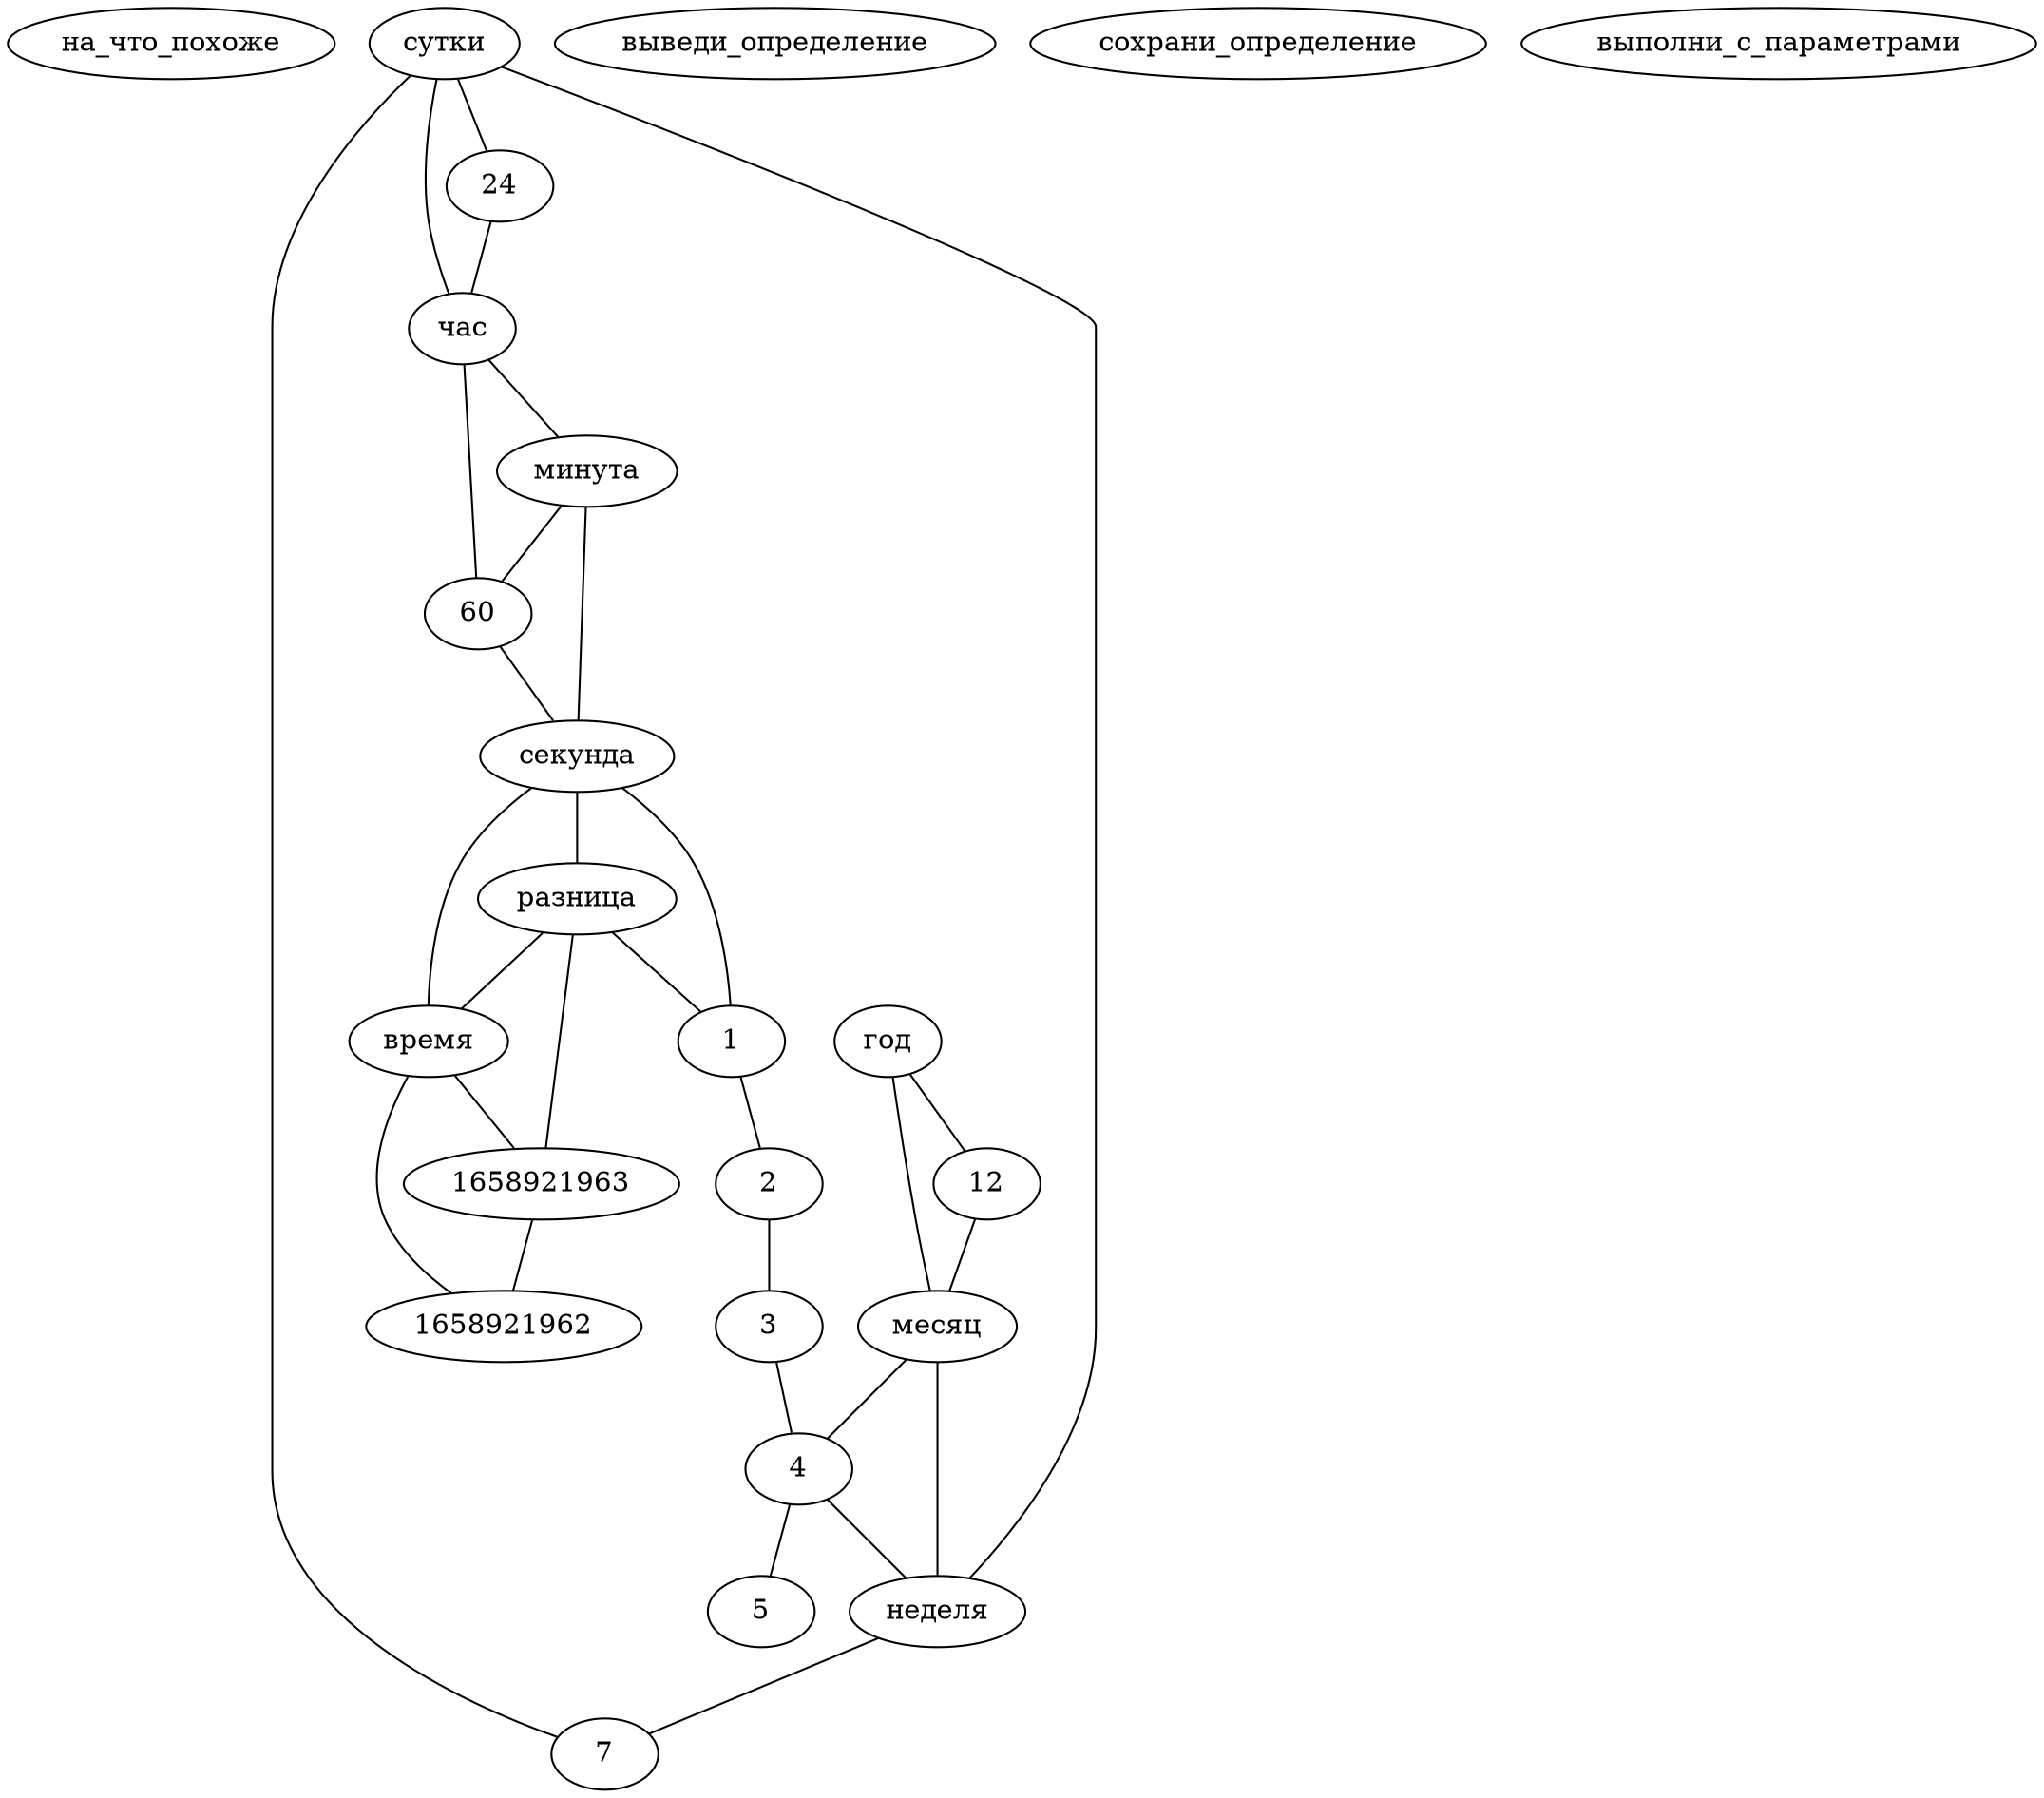 strict graph G {
"на_что_похоже"
"сутки"
"час"
"2"
"12"
"1658921963"
"год"
"разница"
"1658921962"
"время"
"минута"
"месяц"
"неделя"
"5"
"7"
"24"
"выведи_определение"
"1"
"сохрани_определение"
"выполни_с_параметрами"
"3"
"4"
"60"
"секунда"
"1" -- "2"
"время" -- "1658921962"
"время" -- "1658921963"
"разница" -- "1"
"разница" -- "1658921963"
"1658921963" -- "1658921962"
"секунда" -- "1"
"секунда" -- "разница"
"секунда" -- "время"
"разница" -- "время"
"2" -- "3"
"3" -- "4"
"4" -- "5"
"минута" -- "60"
"минута" -- "секунда"
"60" -- "секунда"
"час" -- "60"
"час" -- "минута"
"сутки" -- "24"
"сутки" -- "час"
"24" -- "час"
"неделя" -- "7"
"неделя" -- "сутки"
"7" -- "сутки"
"месяц" -- "4"
"месяц" -- "неделя"
"4" -- "неделя"
"год" -- "12"
"год" -- "месяц"
"12" -- "месяц"
}
